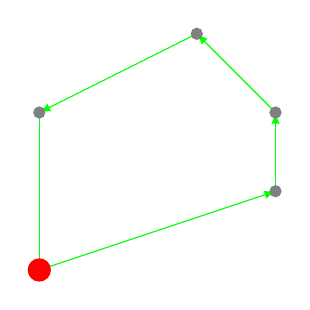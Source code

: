 \draw [green, -latex] (0, 0) -- (3, 1);
\filldraw [gray] (0, 0) circle (2pt);
\draw [green, -latex] (3, 1) --(3, 2);
\filldraw [gray] (3, 1) circle (2pt);
\draw [green, -latex] (3, 2) --(2, 3);
\filldraw [gray] (3, 2) circle (2pt);
\draw [green, -latex] (2, 3) --(0, 2);
\filldraw [gray] (2, 3) circle (2pt);
\draw [green, -latex] (0, 2) --(0, 0);
\filldraw (0, 2) [gray] circle (2pt);
\filldraw [red] (0, 0) circle (4pt);